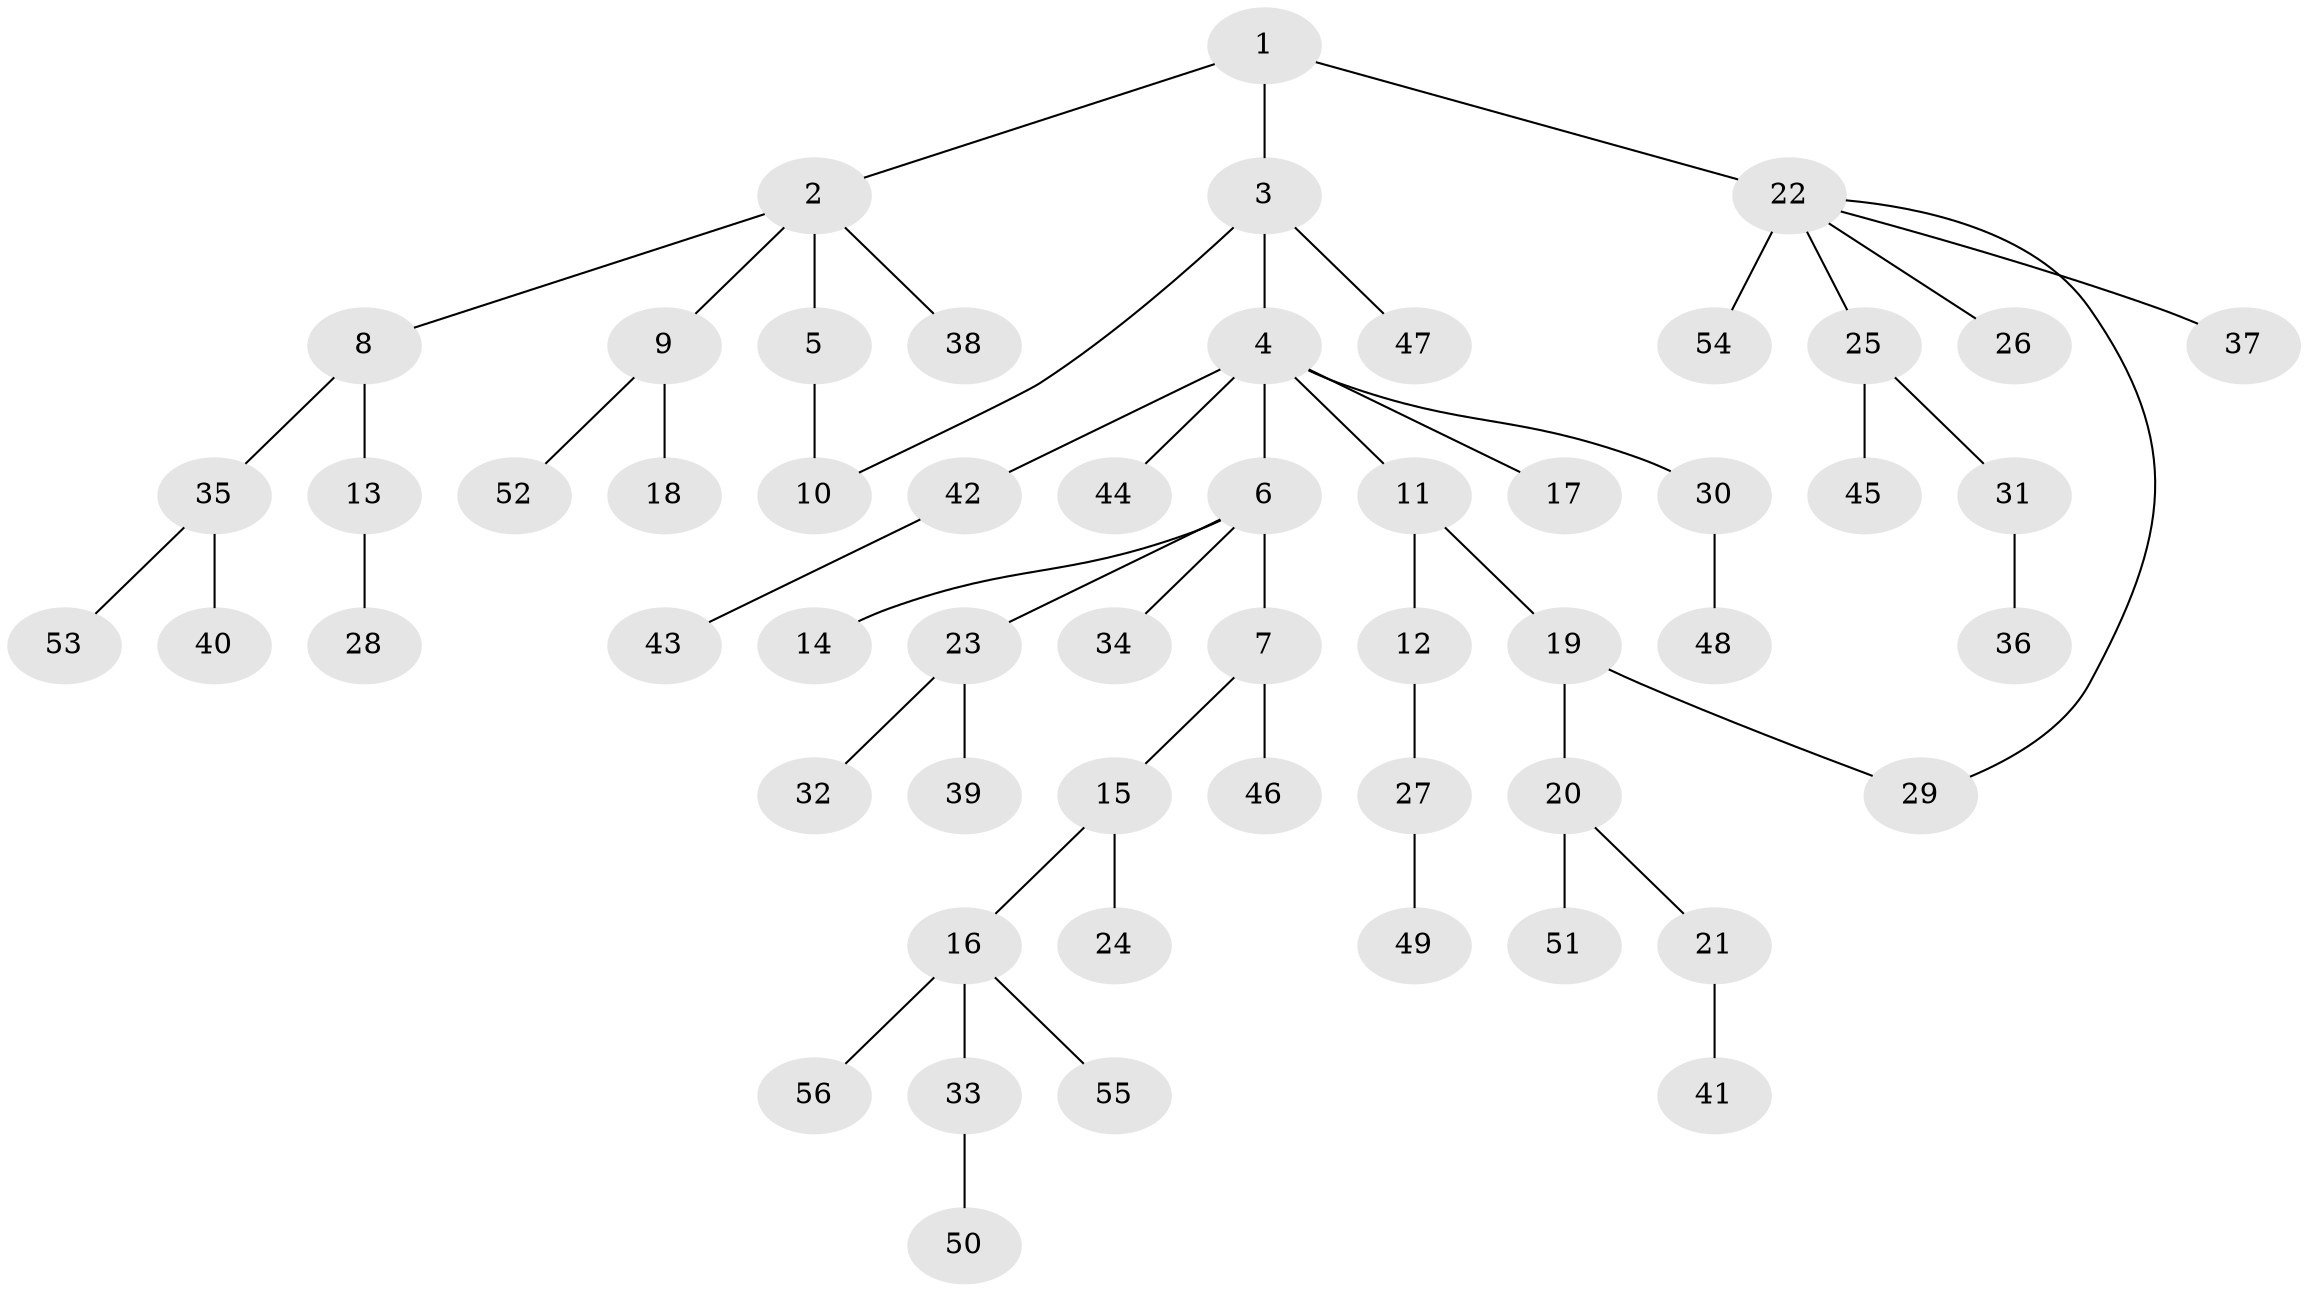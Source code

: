 // original degree distribution, {3: 0.07407407407407407, 6: 0.037037037037037035, 5: 0.037037037037037035, 8: 0.009259259259259259, 2: 0.25, 4: 0.07407407407407407, 1: 0.5185185185185185}
// Generated by graph-tools (version 1.1) at 2025/34/03/09/25 02:34:20]
// undirected, 56 vertices, 57 edges
graph export_dot {
graph [start="1"]
  node [color=gray90,style=filled];
  1;
  2;
  3;
  4;
  5;
  6;
  7;
  8;
  9;
  10;
  11;
  12;
  13;
  14;
  15;
  16;
  17;
  18;
  19;
  20;
  21;
  22;
  23;
  24;
  25;
  26;
  27;
  28;
  29;
  30;
  31;
  32;
  33;
  34;
  35;
  36;
  37;
  38;
  39;
  40;
  41;
  42;
  43;
  44;
  45;
  46;
  47;
  48;
  49;
  50;
  51;
  52;
  53;
  54;
  55;
  56;
  1 -- 2 [weight=1.0];
  1 -- 3 [weight=1.0];
  1 -- 22 [weight=1.0];
  2 -- 5 [weight=1.0];
  2 -- 8 [weight=1.0];
  2 -- 9 [weight=1.0];
  2 -- 38 [weight=1.0];
  3 -- 4 [weight=1.0];
  3 -- 10 [weight=1.0];
  3 -- 47 [weight=1.0];
  4 -- 6 [weight=1.0];
  4 -- 11 [weight=1.0];
  4 -- 17 [weight=1.0];
  4 -- 30 [weight=1.0];
  4 -- 42 [weight=1.0];
  4 -- 44 [weight=1.0];
  5 -- 10 [weight=1.0];
  6 -- 7 [weight=1.0];
  6 -- 14 [weight=1.0];
  6 -- 23 [weight=1.0];
  6 -- 34 [weight=1.0];
  7 -- 15 [weight=1.0];
  7 -- 46 [weight=1.0];
  8 -- 13 [weight=2.0];
  8 -- 35 [weight=1.0];
  9 -- 18 [weight=1.0];
  9 -- 52 [weight=1.0];
  11 -- 12 [weight=1.0];
  11 -- 19 [weight=3.0];
  12 -- 27 [weight=1.0];
  13 -- 28 [weight=1.0];
  15 -- 16 [weight=1.0];
  15 -- 24 [weight=2.0];
  16 -- 33 [weight=1.0];
  16 -- 55 [weight=1.0];
  16 -- 56 [weight=1.0];
  19 -- 20 [weight=1.0];
  19 -- 29 [weight=1.0];
  20 -- 21 [weight=1.0];
  20 -- 51 [weight=1.0];
  21 -- 41 [weight=1.0];
  22 -- 25 [weight=1.0];
  22 -- 26 [weight=1.0];
  22 -- 29 [weight=1.0];
  22 -- 37 [weight=1.0];
  22 -- 54 [weight=3.0];
  23 -- 32 [weight=1.0];
  23 -- 39 [weight=1.0];
  25 -- 31 [weight=1.0];
  25 -- 45 [weight=2.0];
  27 -- 49 [weight=1.0];
  30 -- 48 [weight=1.0];
  31 -- 36 [weight=2.0];
  33 -- 50 [weight=2.0];
  35 -- 40 [weight=1.0];
  35 -- 53 [weight=1.0];
  42 -- 43 [weight=1.0];
}
